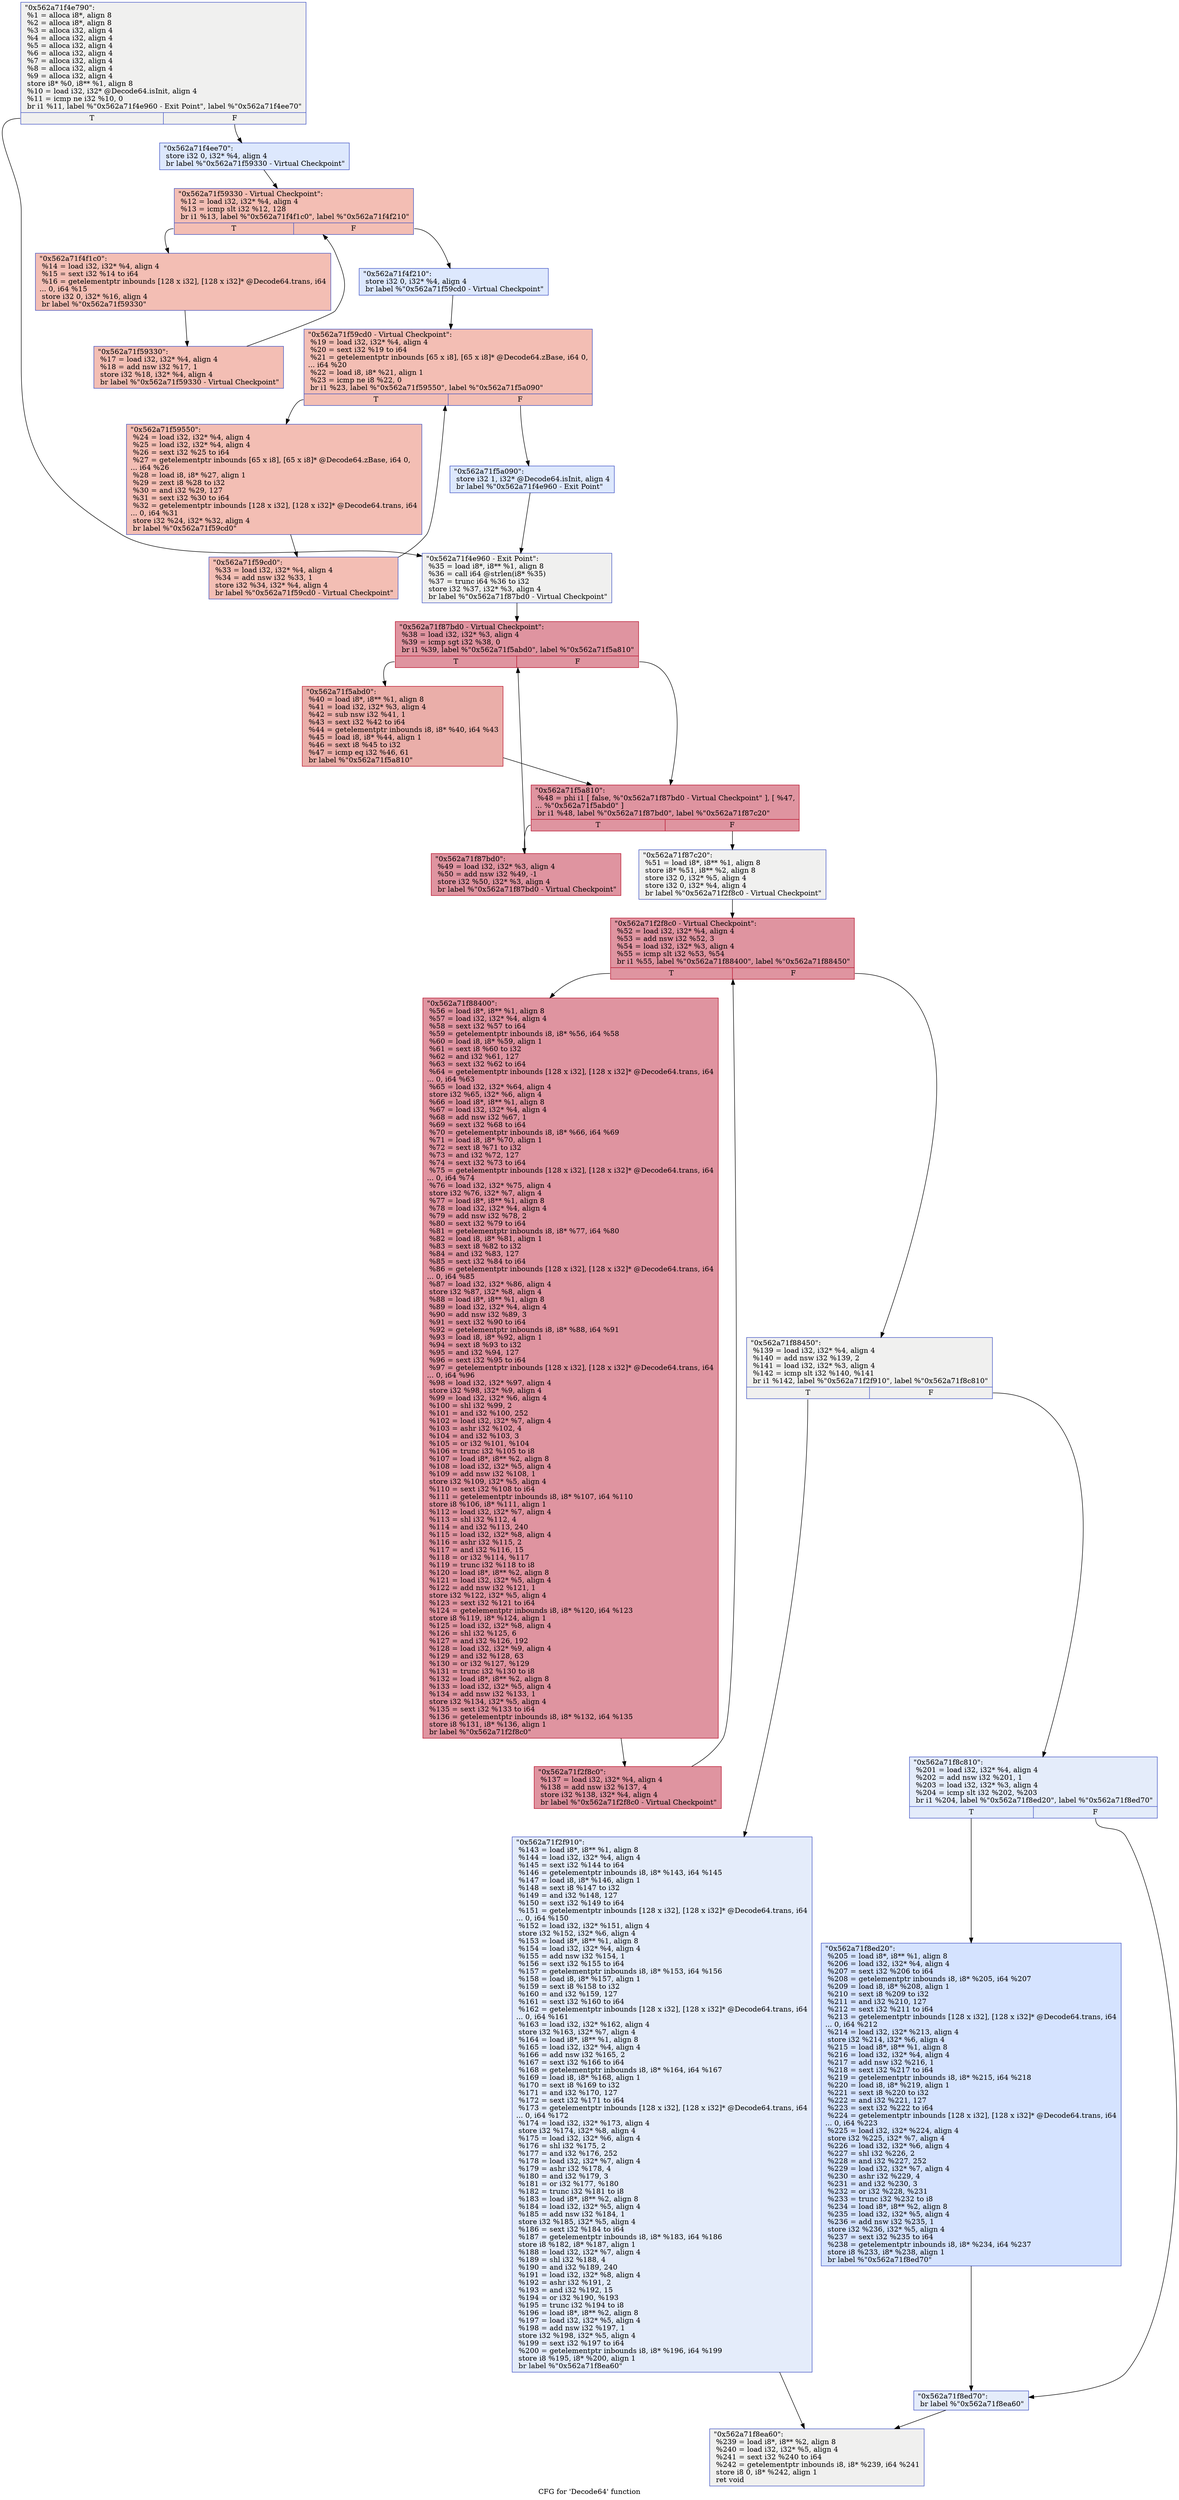 digraph "CFG for 'Decode64' function" {
	label="CFG for 'Decode64' function";

	Node0x562a71f4e790 [shape=record,color="#3d50c3ff", style=filled, fillcolor="#dedcdb70",label="{\"0x562a71f4e790\":\l  %1 = alloca i8*, align 8\l  %2 = alloca i8*, align 8\l  %3 = alloca i32, align 4\l  %4 = alloca i32, align 4\l  %5 = alloca i32, align 4\l  %6 = alloca i32, align 4\l  %7 = alloca i32, align 4\l  %8 = alloca i32, align 4\l  %9 = alloca i32, align 4\l  store i8* %0, i8** %1, align 8\l  %10 = load i32, i32* @Decode64.isInit, align 4\l  %11 = icmp ne i32 %10, 0\l  br i1 %11, label %\"0x562a71f4e960 - Exit Point\", label %\"0x562a71f4ee70\"\l|{<s0>T|<s1>F}}"];
	Node0x562a71f4e790:s0 -> Node0x562a71f4e960;
	Node0x562a71f4e790:s1 -> Node0x562a71f4ee70;
	Node0x562a71f4ee70 [shape=record,color="#3d50c3ff", style=filled, fillcolor="#b2ccfb70",label="{\"0x562a71f4ee70\":                                 \l  store i32 0, i32* %4, align 4\l  br label %\"0x562a71f59330 - Virtual Checkpoint\"\l}"];
	Node0x562a71f4ee70 -> Node0x562a71f4f000;
	Node0x562a71f4f000 [shape=record,color="#3d50c3ff", style=filled, fillcolor="#e36c5570",label="{\"0x562a71f59330 - Virtual Checkpoint\":            \l  %12 = load i32, i32* %4, align 4\l  %13 = icmp slt i32 %12, 128\l  br i1 %13, label %\"0x562a71f4f1c0\", label %\"0x562a71f4f210\"\l|{<s0>T|<s1>F}}"];
	Node0x562a71f4f000:s0 -> Node0x562a71f4f1c0;
	Node0x562a71f4f000:s1 -> Node0x562a71f4f210;
	Node0x562a71f4f1c0 [shape=record,color="#3d50c3ff", style=filled, fillcolor="#e36c5570",label="{\"0x562a71f4f1c0\":                                 \l  %14 = load i32, i32* %4, align 4\l  %15 = sext i32 %14 to i64\l  %16 = getelementptr inbounds [128 x i32], [128 x i32]* @Decode64.trans, i64\l... 0, i64 %15\l  store i32 0, i32* %16, align 4\l  br label %\"0x562a71f59330\"\l}"];
	Node0x562a71f4f1c0 -> Node0x562a71f59330;
	Node0x562a71f59330 [shape=record,color="#3d50c3ff", style=filled, fillcolor="#e36c5570",label="{\"0x562a71f59330\":                                 \l  %17 = load i32, i32* %4, align 4\l  %18 = add nsw i32 %17, 1\l  store i32 %18, i32* %4, align 4\l  br label %\"0x562a71f59330 - Virtual Checkpoint\"\l}"];
	Node0x562a71f59330 -> Node0x562a71f4f000;
	Node0x562a71f4f210 [shape=record,color="#3d50c3ff", style=filled, fillcolor="#b2ccfb70",label="{\"0x562a71f4f210\":                                 \l  store i32 0, i32* %4, align 4\l  br label %\"0x562a71f59cd0 - Virtual Checkpoint\"\l}"];
	Node0x562a71f4f210 -> Node0x562a71f58dd0;
	Node0x562a71f58dd0 [shape=record,color="#3d50c3ff", style=filled, fillcolor="#e36c5570",label="{\"0x562a71f59cd0 - Virtual Checkpoint\":            \l  %19 = load i32, i32* %4, align 4\l  %20 = sext i32 %19 to i64\l  %21 = getelementptr inbounds [65 x i8], [65 x i8]* @Decode64.zBase, i64 0,\l... i64 %20\l  %22 = load i8, i8* %21, align 1\l  %23 = icmp ne i8 %22, 0\l  br i1 %23, label %\"0x562a71f59550\", label %\"0x562a71f5a090\"\l|{<s0>T|<s1>F}}"];
	Node0x562a71f58dd0:s0 -> Node0x562a71f59550;
	Node0x562a71f58dd0:s1 -> Node0x562a71f5a090;
	Node0x562a71f59550 [shape=record,color="#3d50c3ff", style=filled, fillcolor="#e36c5570",label="{\"0x562a71f59550\":                                 \l  %24 = load i32, i32* %4, align 4\l  %25 = load i32, i32* %4, align 4\l  %26 = sext i32 %25 to i64\l  %27 = getelementptr inbounds [65 x i8], [65 x i8]* @Decode64.zBase, i64 0,\l... i64 %26\l  %28 = load i8, i8* %27, align 1\l  %29 = zext i8 %28 to i32\l  %30 = and i32 %29, 127\l  %31 = sext i32 %30 to i64\l  %32 = getelementptr inbounds [128 x i32], [128 x i32]* @Decode64.trans, i64\l... 0, i64 %31\l  store i32 %24, i32* %32, align 4\l  br label %\"0x562a71f59cd0\"\l}"];
	Node0x562a71f59550 -> Node0x562a71f59cd0;
	Node0x562a71f59cd0 [shape=record,color="#3d50c3ff", style=filled, fillcolor="#e36c5570",label="{\"0x562a71f59cd0\":                                 \l  %33 = load i32, i32* %4, align 4\l  %34 = add nsw i32 %33, 1\l  store i32 %34, i32* %4, align 4\l  br label %\"0x562a71f59cd0 - Virtual Checkpoint\"\l}"];
	Node0x562a71f59cd0 -> Node0x562a71f58dd0;
	Node0x562a71f5a090 [shape=record,color="#3d50c3ff", style=filled, fillcolor="#b2ccfb70",label="{\"0x562a71f5a090\":                                 \l  store i32 1, i32* @Decode64.isInit, align 4\l  br label %\"0x562a71f4e960 - Exit Point\"\l}"];
	Node0x562a71f5a090 -> Node0x562a71f4e960;
	Node0x562a71f4e960 [shape=record,color="#3d50c3ff", style=filled, fillcolor="#dedcdb70",label="{\"0x562a71f4e960 - Exit Point\":                    \l  %35 = load i8*, i8** %1, align 8\l  %36 = call i64 @strlen(i8* %35)\l  %37 = trunc i64 %36 to i32\l  store i32 %37, i32* %3, align 4\l  br label %\"0x562a71f87bd0 - Virtual Checkpoint\"\l}"];
	Node0x562a71f4e960 -> Node0x562a71f5b010;
	Node0x562a71f5b010 [shape=record,color="#b70d28ff", style=filled, fillcolor="#b70d2870",label="{\"0x562a71f87bd0 - Virtual Checkpoint\":            \l  %38 = load i32, i32* %3, align 4\l  %39 = icmp sgt i32 %38, 0\l  br i1 %39, label %\"0x562a71f5abd0\", label %\"0x562a71f5a810\"\l|{<s0>T|<s1>F}}"];
	Node0x562a71f5b010:s0 -> Node0x562a71f5abd0;
	Node0x562a71f5b010:s1 -> Node0x562a71f5a810;
	Node0x562a71f5abd0 [shape=record,color="#b70d28ff", style=filled, fillcolor="#d0473d70",label="{\"0x562a71f5abd0\":                                 \l  %40 = load i8*, i8** %1, align 8\l  %41 = load i32, i32* %3, align 4\l  %42 = sub nsw i32 %41, 1\l  %43 = sext i32 %42 to i64\l  %44 = getelementptr inbounds i8, i8* %40, i64 %43\l  %45 = load i8, i8* %44, align 1\l  %46 = sext i8 %45 to i32\l  %47 = icmp eq i32 %46, 61\l  br label %\"0x562a71f5a810\"\l}"];
	Node0x562a71f5abd0 -> Node0x562a71f5a810;
	Node0x562a71f5a810 [shape=record,color="#b70d28ff", style=filled, fillcolor="#b70d2870",label="{\"0x562a71f5a810\":                                 \l  %48 = phi i1 [ false, %\"0x562a71f87bd0 - Virtual Checkpoint\" ], [ %47,\l... %\"0x562a71f5abd0\" ]\l  br i1 %48, label %\"0x562a71f87bd0\", label %\"0x562a71f87c20\"\l|{<s0>T|<s1>F}}"];
	Node0x562a71f5a810:s0 -> Node0x562a71f87bd0;
	Node0x562a71f5a810:s1 -> Node0x562a71f87c20;
	Node0x562a71f87bd0 [shape=record,color="#b70d28ff", style=filled, fillcolor="#b70d2870",label="{\"0x562a71f87bd0\":                                 \l  %49 = load i32, i32* %3, align 4\l  %50 = add nsw i32 %49, -1\l  store i32 %50, i32* %3, align 4\l  br label %\"0x562a71f87bd0 - Virtual Checkpoint\"\l}"];
	Node0x562a71f87bd0 -> Node0x562a71f5b010;
	Node0x562a71f87c20 [shape=record,color="#3d50c3ff", style=filled, fillcolor="#dedcdb70",label="{\"0x562a71f87c20\":                                 \l  %51 = load i8*, i8** %1, align 8\l  store i8* %51, i8** %2, align 8\l  store i32 0, i32* %5, align 4\l  store i32 0, i32* %4, align 4\l  br label %\"0x562a71f2f8c0 - Virtual Checkpoint\"\l}"];
	Node0x562a71f87c20 -> Node0x562a71f88140;
	Node0x562a71f88140 [shape=record,color="#b70d28ff", style=filled, fillcolor="#b70d2870",label="{\"0x562a71f2f8c0 - Virtual Checkpoint\":            \l  %52 = load i32, i32* %4, align 4\l  %53 = add nsw i32 %52, 3\l  %54 = load i32, i32* %3, align 4\l  %55 = icmp slt i32 %53, %54\l  br i1 %55, label %\"0x562a71f88400\", label %\"0x562a71f88450\"\l|{<s0>T|<s1>F}}"];
	Node0x562a71f88140:s0 -> Node0x562a71f88400;
	Node0x562a71f88140:s1 -> Node0x562a71f88450;
	Node0x562a71f88400 [shape=record,color="#b70d28ff", style=filled, fillcolor="#b70d2870",label="{\"0x562a71f88400\":                                 \l  %56 = load i8*, i8** %1, align 8\l  %57 = load i32, i32* %4, align 4\l  %58 = sext i32 %57 to i64\l  %59 = getelementptr inbounds i8, i8* %56, i64 %58\l  %60 = load i8, i8* %59, align 1\l  %61 = sext i8 %60 to i32\l  %62 = and i32 %61, 127\l  %63 = sext i32 %62 to i64\l  %64 = getelementptr inbounds [128 x i32], [128 x i32]* @Decode64.trans, i64\l... 0, i64 %63\l  %65 = load i32, i32* %64, align 4\l  store i32 %65, i32* %6, align 4\l  %66 = load i8*, i8** %1, align 8\l  %67 = load i32, i32* %4, align 4\l  %68 = add nsw i32 %67, 1\l  %69 = sext i32 %68 to i64\l  %70 = getelementptr inbounds i8, i8* %66, i64 %69\l  %71 = load i8, i8* %70, align 1\l  %72 = sext i8 %71 to i32\l  %73 = and i32 %72, 127\l  %74 = sext i32 %73 to i64\l  %75 = getelementptr inbounds [128 x i32], [128 x i32]* @Decode64.trans, i64\l... 0, i64 %74\l  %76 = load i32, i32* %75, align 4\l  store i32 %76, i32* %7, align 4\l  %77 = load i8*, i8** %1, align 8\l  %78 = load i32, i32* %4, align 4\l  %79 = add nsw i32 %78, 2\l  %80 = sext i32 %79 to i64\l  %81 = getelementptr inbounds i8, i8* %77, i64 %80\l  %82 = load i8, i8* %81, align 1\l  %83 = sext i8 %82 to i32\l  %84 = and i32 %83, 127\l  %85 = sext i32 %84 to i64\l  %86 = getelementptr inbounds [128 x i32], [128 x i32]* @Decode64.trans, i64\l... 0, i64 %85\l  %87 = load i32, i32* %86, align 4\l  store i32 %87, i32* %8, align 4\l  %88 = load i8*, i8** %1, align 8\l  %89 = load i32, i32* %4, align 4\l  %90 = add nsw i32 %89, 3\l  %91 = sext i32 %90 to i64\l  %92 = getelementptr inbounds i8, i8* %88, i64 %91\l  %93 = load i8, i8* %92, align 1\l  %94 = sext i8 %93 to i32\l  %95 = and i32 %94, 127\l  %96 = sext i32 %95 to i64\l  %97 = getelementptr inbounds [128 x i32], [128 x i32]* @Decode64.trans, i64\l... 0, i64 %96\l  %98 = load i32, i32* %97, align 4\l  store i32 %98, i32* %9, align 4\l  %99 = load i32, i32* %6, align 4\l  %100 = shl i32 %99, 2\l  %101 = and i32 %100, 252\l  %102 = load i32, i32* %7, align 4\l  %103 = ashr i32 %102, 4\l  %104 = and i32 %103, 3\l  %105 = or i32 %101, %104\l  %106 = trunc i32 %105 to i8\l  %107 = load i8*, i8** %2, align 8\l  %108 = load i32, i32* %5, align 4\l  %109 = add nsw i32 %108, 1\l  store i32 %109, i32* %5, align 4\l  %110 = sext i32 %108 to i64\l  %111 = getelementptr inbounds i8, i8* %107, i64 %110\l  store i8 %106, i8* %111, align 1\l  %112 = load i32, i32* %7, align 4\l  %113 = shl i32 %112, 4\l  %114 = and i32 %113, 240\l  %115 = load i32, i32* %8, align 4\l  %116 = ashr i32 %115, 2\l  %117 = and i32 %116, 15\l  %118 = or i32 %114, %117\l  %119 = trunc i32 %118 to i8\l  %120 = load i8*, i8** %2, align 8\l  %121 = load i32, i32* %5, align 4\l  %122 = add nsw i32 %121, 1\l  store i32 %122, i32* %5, align 4\l  %123 = sext i32 %121 to i64\l  %124 = getelementptr inbounds i8, i8* %120, i64 %123\l  store i8 %119, i8* %124, align 1\l  %125 = load i32, i32* %8, align 4\l  %126 = shl i32 %125, 6\l  %127 = and i32 %126, 192\l  %128 = load i32, i32* %9, align 4\l  %129 = and i32 %128, 63\l  %130 = or i32 %127, %129\l  %131 = trunc i32 %130 to i8\l  %132 = load i8*, i8** %2, align 8\l  %133 = load i32, i32* %5, align 4\l  %134 = add nsw i32 %133, 1\l  store i32 %134, i32* %5, align 4\l  %135 = sext i32 %133 to i64\l  %136 = getelementptr inbounds i8, i8* %132, i64 %135\l  store i8 %131, i8* %136, align 1\l  br label %\"0x562a71f2f8c0\"\l}"];
	Node0x562a71f88400 -> Node0x562a71f2f8c0;
	Node0x562a71f2f8c0 [shape=record,color="#b70d28ff", style=filled, fillcolor="#b70d2870",label="{\"0x562a71f2f8c0\":                                 \l  %137 = load i32, i32* %4, align 4\l  %138 = add nsw i32 %137, 4\l  store i32 %138, i32* %4, align 4\l  br label %\"0x562a71f2f8c0 - Virtual Checkpoint\"\l}"];
	Node0x562a71f2f8c0 -> Node0x562a71f88140;
	Node0x562a71f88450 [shape=record,color="#3d50c3ff", style=filled, fillcolor="#dedcdb70",label="{\"0x562a71f88450\":                                 \l  %139 = load i32, i32* %4, align 4\l  %140 = add nsw i32 %139, 2\l  %141 = load i32, i32* %3, align 4\l  %142 = icmp slt i32 %140, %141\l  br i1 %142, label %\"0x562a71f2f910\", label %\"0x562a71f8c810\"\l|{<s0>T|<s1>F}}"];
	Node0x562a71f88450:s0 -> Node0x562a71f2f910;
	Node0x562a71f88450:s1 -> Node0x562a71f8c810;
	Node0x562a71f2f910 [shape=record,color="#3d50c3ff", style=filled, fillcolor="#c1d4f470",label="{\"0x562a71f2f910\":                                 \l  %143 = load i8*, i8** %1, align 8\l  %144 = load i32, i32* %4, align 4\l  %145 = sext i32 %144 to i64\l  %146 = getelementptr inbounds i8, i8* %143, i64 %145\l  %147 = load i8, i8* %146, align 1\l  %148 = sext i8 %147 to i32\l  %149 = and i32 %148, 127\l  %150 = sext i32 %149 to i64\l  %151 = getelementptr inbounds [128 x i32], [128 x i32]* @Decode64.trans, i64\l... 0, i64 %150\l  %152 = load i32, i32* %151, align 4\l  store i32 %152, i32* %6, align 4\l  %153 = load i8*, i8** %1, align 8\l  %154 = load i32, i32* %4, align 4\l  %155 = add nsw i32 %154, 1\l  %156 = sext i32 %155 to i64\l  %157 = getelementptr inbounds i8, i8* %153, i64 %156\l  %158 = load i8, i8* %157, align 1\l  %159 = sext i8 %158 to i32\l  %160 = and i32 %159, 127\l  %161 = sext i32 %160 to i64\l  %162 = getelementptr inbounds [128 x i32], [128 x i32]* @Decode64.trans, i64\l... 0, i64 %161\l  %163 = load i32, i32* %162, align 4\l  store i32 %163, i32* %7, align 4\l  %164 = load i8*, i8** %1, align 8\l  %165 = load i32, i32* %4, align 4\l  %166 = add nsw i32 %165, 2\l  %167 = sext i32 %166 to i64\l  %168 = getelementptr inbounds i8, i8* %164, i64 %167\l  %169 = load i8, i8* %168, align 1\l  %170 = sext i8 %169 to i32\l  %171 = and i32 %170, 127\l  %172 = sext i32 %171 to i64\l  %173 = getelementptr inbounds [128 x i32], [128 x i32]* @Decode64.trans, i64\l... 0, i64 %172\l  %174 = load i32, i32* %173, align 4\l  store i32 %174, i32* %8, align 4\l  %175 = load i32, i32* %6, align 4\l  %176 = shl i32 %175, 2\l  %177 = and i32 %176, 252\l  %178 = load i32, i32* %7, align 4\l  %179 = ashr i32 %178, 4\l  %180 = and i32 %179, 3\l  %181 = or i32 %177, %180\l  %182 = trunc i32 %181 to i8\l  %183 = load i8*, i8** %2, align 8\l  %184 = load i32, i32* %5, align 4\l  %185 = add nsw i32 %184, 1\l  store i32 %185, i32* %5, align 4\l  %186 = sext i32 %184 to i64\l  %187 = getelementptr inbounds i8, i8* %183, i64 %186\l  store i8 %182, i8* %187, align 1\l  %188 = load i32, i32* %7, align 4\l  %189 = shl i32 %188, 4\l  %190 = and i32 %189, 240\l  %191 = load i32, i32* %8, align 4\l  %192 = ashr i32 %191, 2\l  %193 = and i32 %192, 15\l  %194 = or i32 %190, %193\l  %195 = trunc i32 %194 to i8\l  %196 = load i8*, i8** %2, align 8\l  %197 = load i32, i32* %5, align 4\l  %198 = add nsw i32 %197, 1\l  store i32 %198, i32* %5, align 4\l  %199 = sext i32 %197 to i64\l  %200 = getelementptr inbounds i8, i8* %196, i64 %199\l  store i8 %195, i8* %200, align 1\l  br label %\"0x562a71f8ea60\"\l}"];
	Node0x562a71f2f910 -> Node0x562a71f8ea60;
	Node0x562a71f8c810 [shape=record,color="#3d50c3ff", style=filled, fillcolor="#c1d4f470",label="{\"0x562a71f8c810\":                                 \l  %201 = load i32, i32* %4, align 4\l  %202 = add nsw i32 %201, 1\l  %203 = load i32, i32* %3, align 4\l  %204 = icmp slt i32 %202, %203\l  br i1 %204, label %\"0x562a71f8ed20\", label %\"0x562a71f8ed70\"\l|{<s0>T|<s1>F}}"];
	Node0x562a71f8c810:s0 -> Node0x562a71f8ed20;
	Node0x562a71f8c810:s1 -> Node0x562a71f8ed70;
	Node0x562a71f8ed20 [shape=record,color="#3d50c3ff", style=filled, fillcolor="#a1c0ff70",label="{\"0x562a71f8ed20\":                                 \l  %205 = load i8*, i8** %1, align 8\l  %206 = load i32, i32* %4, align 4\l  %207 = sext i32 %206 to i64\l  %208 = getelementptr inbounds i8, i8* %205, i64 %207\l  %209 = load i8, i8* %208, align 1\l  %210 = sext i8 %209 to i32\l  %211 = and i32 %210, 127\l  %212 = sext i32 %211 to i64\l  %213 = getelementptr inbounds [128 x i32], [128 x i32]* @Decode64.trans, i64\l... 0, i64 %212\l  %214 = load i32, i32* %213, align 4\l  store i32 %214, i32* %6, align 4\l  %215 = load i8*, i8** %1, align 8\l  %216 = load i32, i32* %4, align 4\l  %217 = add nsw i32 %216, 1\l  %218 = sext i32 %217 to i64\l  %219 = getelementptr inbounds i8, i8* %215, i64 %218\l  %220 = load i8, i8* %219, align 1\l  %221 = sext i8 %220 to i32\l  %222 = and i32 %221, 127\l  %223 = sext i32 %222 to i64\l  %224 = getelementptr inbounds [128 x i32], [128 x i32]* @Decode64.trans, i64\l... 0, i64 %223\l  %225 = load i32, i32* %224, align 4\l  store i32 %225, i32* %7, align 4\l  %226 = load i32, i32* %6, align 4\l  %227 = shl i32 %226, 2\l  %228 = and i32 %227, 252\l  %229 = load i32, i32* %7, align 4\l  %230 = ashr i32 %229, 4\l  %231 = and i32 %230, 3\l  %232 = or i32 %228, %231\l  %233 = trunc i32 %232 to i8\l  %234 = load i8*, i8** %2, align 8\l  %235 = load i32, i32* %5, align 4\l  %236 = add nsw i32 %235, 1\l  store i32 %236, i32* %5, align 4\l  %237 = sext i32 %235 to i64\l  %238 = getelementptr inbounds i8, i8* %234, i64 %237\l  store i8 %233, i8* %238, align 1\l  br label %\"0x562a71f8ed70\"\l}"];
	Node0x562a71f8ed20 -> Node0x562a71f8ed70;
	Node0x562a71f8ed70 [shape=record,color="#3d50c3ff", style=filled, fillcolor="#c1d4f470",label="{\"0x562a71f8ed70\":                                 \l  br label %\"0x562a71f8ea60\"\l}"];
	Node0x562a71f8ed70 -> Node0x562a71f8ea60;
	Node0x562a71f8ea60 [shape=record,color="#3d50c3ff", style=filled, fillcolor="#dedcdb70",label="{\"0x562a71f8ea60\":                                 \l  %239 = load i8*, i8** %2, align 8\l  %240 = load i32, i32* %5, align 4\l  %241 = sext i32 %240 to i64\l  %242 = getelementptr inbounds i8, i8* %239, i64 %241\l  store i8 0, i8* %242, align 1\l  ret void\l}"];
}
